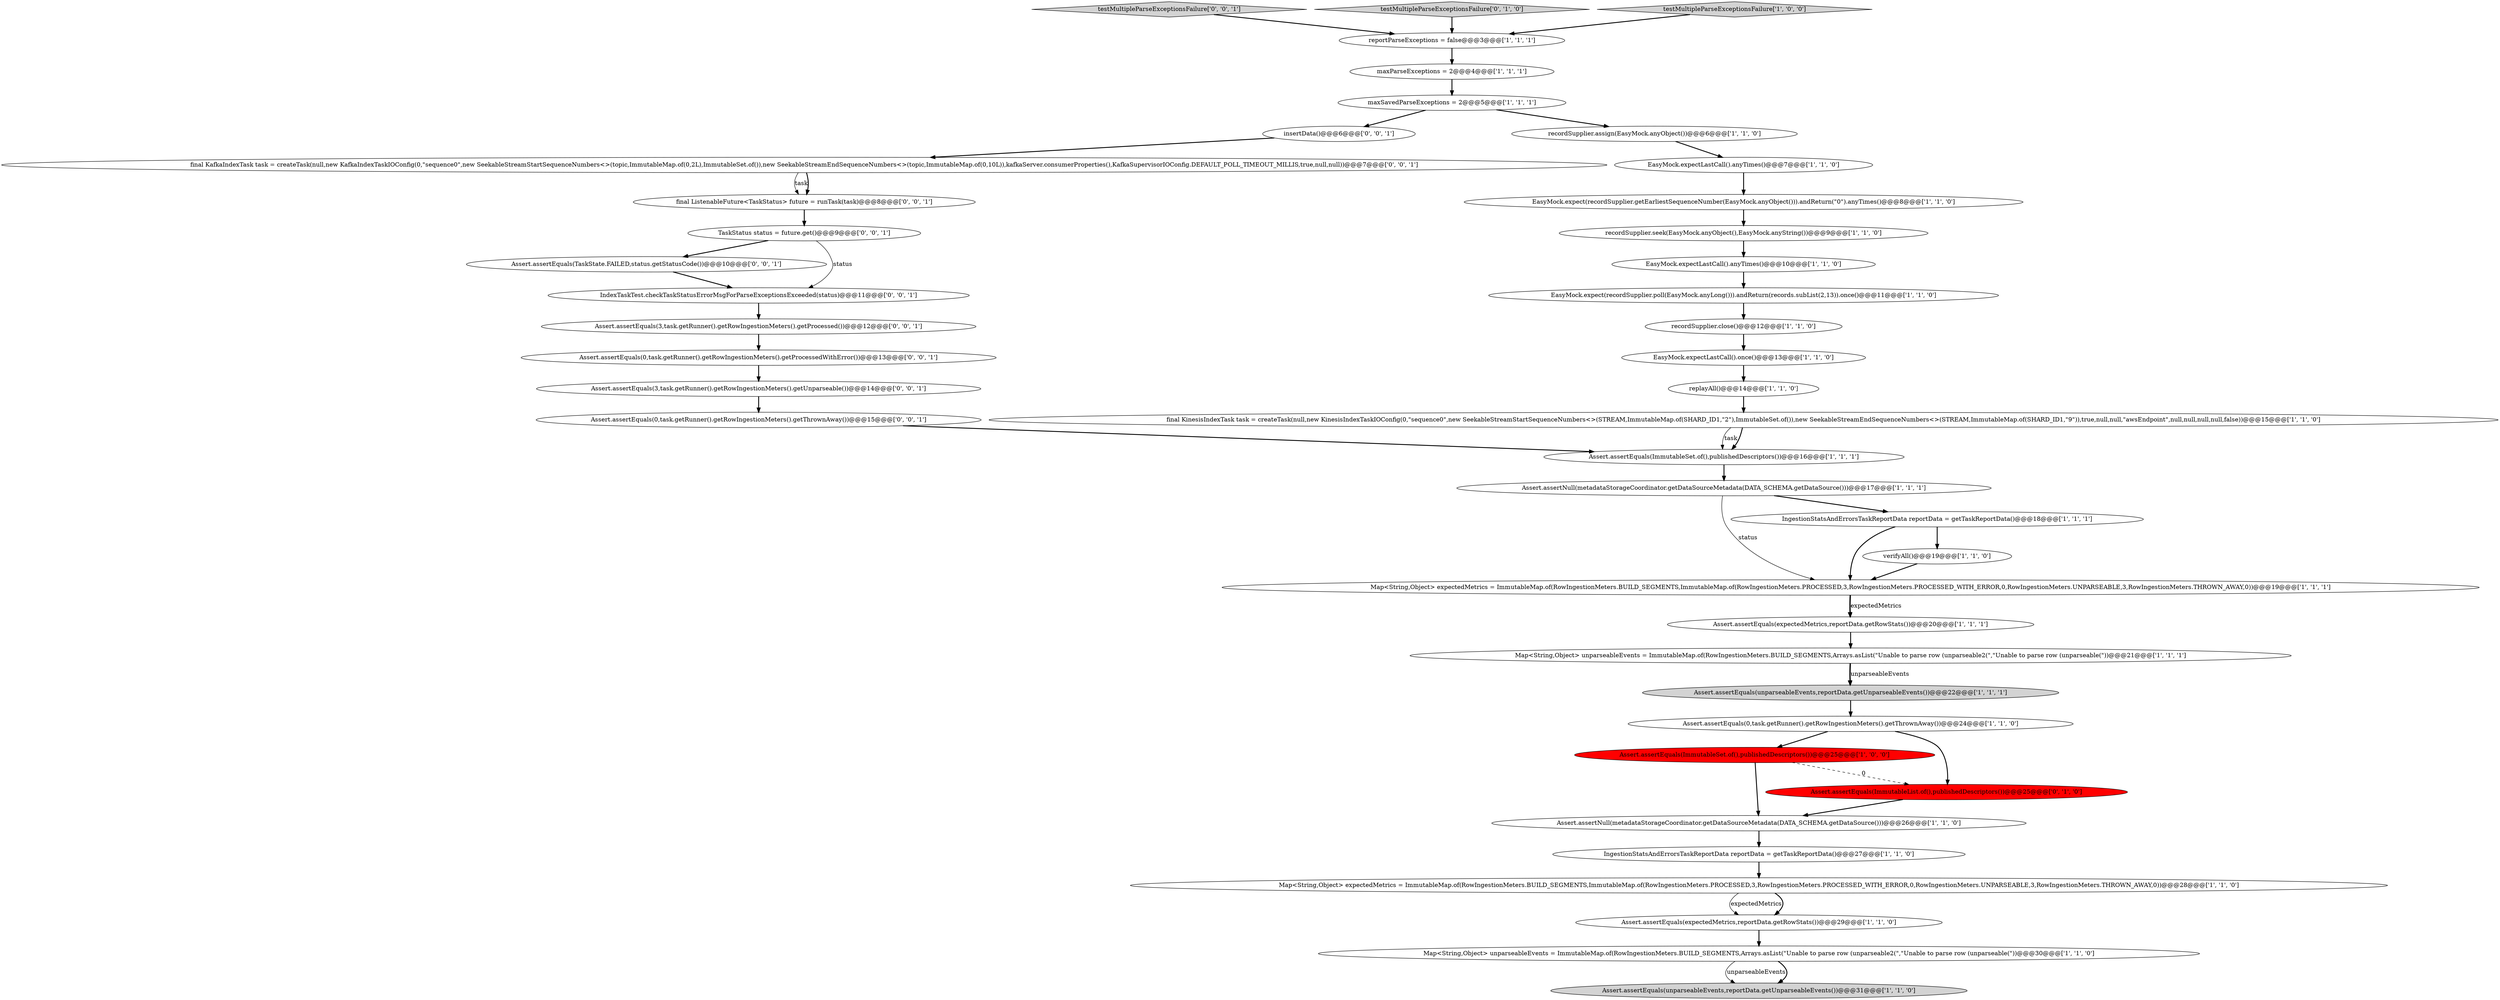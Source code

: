 digraph {
7 [style = filled, label = "Assert.assertEquals(unparseableEvents,reportData.getUnparseableEvents())@@@31@@@['1', '1', '0']", fillcolor = lightgray, shape = ellipse image = "AAA0AAABBB1BBB"];
37 [style = filled, label = "final KafkaIndexTask task = createTask(null,new KafkaIndexTaskIOConfig(0,\"sequence0\",new SeekableStreamStartSequenceNumbers<>(topic,ImmutableMap.of(0,2L),ImmutableSet.of()),new SeekableStreamEndSequenceNumbers<>(topic,ImmutableMap.of(0,10L)),kafkaServer.consumerProperties(),KafkaSupervisorIOConfig.DEFAULT_POLL_TIMEOUT_MILLIS,true,null,null))@@@7@@@['0', '0', '1']", fillcolor = white, shape = ellipse image = "AAA0AAABBB3BBB"];
22 [style = filled, label = "Assert.assertEquals(ImmutableSet.of(),publishedDescriptors())@@@25@@@['1', '0', '0']", fillcolor = red, shape = ellipse image = "AAA1AAABBB1BBB"];
23 [style = filled, label = "maxParseExceptions = 2@@@4@@@['1', '1', '1']", fillcolor = white, shape = ellipse image = "AAA0AAABBB1BBB"];
14 [style = filled, label = "replayAll()@@@14@@@['1', '1', '0']", fillcolor = white, shape = ellipse image = "AAA0AAABBB1BBB"];
35 [style = filled, label = "Assert.assertEquals(TaskState.FAILED,status.getStatusCode())@@@10@@@['0', '0', '1']", fillcolor = white, shape = ellipse image = "AAA0AAABBB3BBB"];
38 [style = filled, label = "TaskStatus status = future.get()@@@9@@@['0', '0', '1']", fillcolor = white, shape = ellipse image = "AAA0AAABBB3BBB"];
20 [style = filled, label = "Map<String,Object> expectedMetrics = ImmutableMap.of(RowIngestionMeters.BUILD_SEGMENTS,ImmutableMap.of(RowIngestionMeters.PROCESSED,3,RowIngestionMeters.PROCESSED_WITH_ERROR,0,RowIngestionMeters.UNPARSEABLE,3,RowIngestionMeters.THROWN_AWAY,0))@@@19@@@['1', '1', '1']", fillcolor = white, shape = ellipse image = "AAA0AAABBB1BBB"];
19 [style = filled, label = "EasyMock.expectLastCall().once()@@@13@@@['1', '1', '0']", fillcolor = white, shape = ellipse image = "AAA0AAABBB1BBB"];
42 [style = filled, label = "testMultipleParseExceptionsFailure['0', '0', '1']", fillcolor = lightgray, shape = diamond image = "AAA0AAABBB3BBB"];
1 [style = filled, label = "Map<String,Object> unparseableEvents = ImmutableMap.of(RowIngestionMeters.BUILD_SEGMENTS,Arrays.asList(\"Unable to parse row (unparseable2(\",\"Unable to parse row (unparseable(\"))@@@21@@@['1', '1', '1']", fillcolor = white, shape = ellipse image = "AAA0AAABBB1BBB"];
16 [style = filled, label = "Assert.assertNull(metadataStorageCoordinator.getDataSourceMetadata(DATA_SCHEMA.getDataSource()))@@@26@@@['1', '1', '0']", fillcolor = white, shape = ellipse image = "AAA0AAABBB1BBB"];
4 [style = filled, label = "IngestionStatsAndErrorsTaskReportData reportData = getTaskReportData()@@@18@@@['1', '1', '1']", fillcolor = white, shape = ellipse image = "AAA0AAABBB1BBB"];
29 [style = filled, label = "reportParseExceptions = false@@@3@@@['1', '1', '1']", fillcolor = white, shape = ellipse image = "AAA0AAABBB1BBB"];
30 [style = filled, label = "testMultipleParseExceptionsFailure['0', '1', '0']", fillcolor = lightgray, shape = diamond image = "AAA0AAABBB2BBB"];
34 [style = filled, label = "Assert.assertEquals(3,task.getRunner().getRowIngestionMeters().getUnparseable())@@@14@@@['0', '0', '1']", fillcolor = white, shape = ellipse image = "AAA0AAABBB3BBB"];
13 [style = filled, label = "recordSupplier.seek(EasyMock.anyObject(),EasyMock.anyString())@@@9@@@['1', '1', '0']", fillcolor = white, shape = ellipse image = "AAA0AAABBB1BBB"];
11 [style = filled, label = "maxSavedParseExceptions = 2@@@5@@@['1', '1', '1']", fillcolor = white, shape = ellipse image = "AAA0AAABBB1BBB"];
15 [style = filled, label = "Assert.assertEquals(expectedMetrics,reportData.getRowStats())@@@29@@@['1', '1', '0']", fillcolor = white, shape = ellipse image = "AAA0AAABBB1BBB"];
33 [style = filled, label = "Assert.assertEquals(0,task.getRunner().getRowIngestionMeters().getThrownAway())@@@15@@@['0', '0', '1']", fillcolor = white, shape = ellipse image = "AAA0AAABBB3BBB"];
8 [style = filled, label = "EasyMock.expectLastCall().anyTimes()@@@7@@@['1', '1', '0']", fillcolor = white, shape = ellipse image = "AAA0AAABBB1BBB"];
31 [style = filled, label = "Assert.assertEquals(ImmutableList.of(),publishedDescriptors())@@@25@@@['0', '1', '0']", fillcolor = red, shape = ellipse image = "AAA1AAABBB2BBB"];
36 [style = filled, label = "insertData()@@@6@@@['0', '0', '1']", fillcolor = white, shape = ellipse image = "AAA0AAABBB3BBB"];
6 [style = filled, label = "Assert.assertEquals(unparseableEvents,reportData.getUnparseableEvents())@@@22@@@['1', '1', '1']", fillcolor = lightgray, shape = ellipse image = "AAA0AAABBB1BBB"];
5 [style = filled, label = "final KinesisIndexTask task = createTask(null,new KinesisIndexTaskIOConfig(0,\"sequence0\",new SeekableStreamStartSequenceNumbers<>(STREAM,ImmutableMap.of(SHARD_ID1,\"2\"),ImmutableSet.of()),new SeekableStreamEndSequenceNumbers<>(STREAM,ImmutableMap.of(SHARD_ID1,\"9\")),true,null,null,\"awsEndpoint\",null,null,null,null,false))@@@15@@@['1', '1', '0']", fillcolor = white, shape = ellipse image = "AAA0AAABBB1BBB"];
40 [style = filled, label = "final ListenableFuture<TaskStatus> future = runTask(task)@@@8@@@['0', '0', '1']", fillcolor = white, shape = ellipse image = "AAA0AAABBB3BBB"];
3 [style = filled, label = "recordSupplier.assign(EasyMock.anyObject())@@@6@@@['1', '1', '0']", fillcolor = white, shape = ellipse image = "AAA0AAABBB1BBB"];
17 [style = filled, label = "EasyMock.expect(recordSupplier.getEarliestSequenceNumber(EasyMock.anyObject())).andReturn(\"0\").anyTimes()@@@8@@@['1', '1', '0']", fillcolor = white, shape = ellipse image = "AAA0AAABBB1BBB"];
9 [style = filled, label = "IngestionStatsAndErrorsTaskReportData reportData = getTaskReportData()@@@27@@@['1', '1', '0']", fillcolor = white, shape = ellipse image = "AAA0AAABBB1BBB"];
25 [style = filled, label = "Map<String,Object> expectedMetrics = ImmutableMap.of(RowIngestionMeters.BUILD_SEGMENTS,ImmutableMap.of(RowIngestionMeters.PROCESSED,3,RowIngestionMeters.PROCESSED_WITH_ERROR,0,RowIngestionMeters.UNPARSEABLE,3,RowIngestionMeters.THROWN_AWAY,0))@@@28@@@['1', '1', '0']", fillcolor = white, shape = ellipse image = "AAA0AAABBB1BBB"];
28 [style = filled, label = "Assert.assertEquals(ImmutableSet.of(),publishedDescriptors())@@@16@@@['1', '1', '1']", fillcolor = white, shape = ellipse image = "AAA0AAABBB1BBB"];
26 [style = filled, label = "Assert.assertEquals(0,task.getRunner().getRowIngestionMeters().getThrownAway())@@@24@@@['1', '1', '0']", fillcolor = white, shape = ellipse image = "AAA0AAABBB1BBB"];
18 [style = filled, label = "EasyMock.expect(recordSupplier.poll(EasyMock.anyLong())).andReturn(records.subList(2,13)).once()@@@11@@@['1', '1', '0']", fillcolor = white, shape = ellipse image = "AAA0AAABBB1BBB"];
24 [style = filled, label = "EasyMock.expectLastCall().anyTimes()@@@10@@@['1', '1', '0']", fillcolor = white, shape = ellipse image = "AAA0AAABBB1BBB"];
27 [style = filled, label = "testMultipleParseExceptionsFailure['1', '0', '0']", fillcolor = lightgray, shape = diamond image = "AAA0AAABBB1BBB"];
41 [style = filled, label = "Assert.assertEquals(3,task.getRunner().getRowIngestionMeters().getProcessed())@@@12@@@['0', '0', '1']", fillcolor = white, shape = ellipse image = "AAA0AAABBB3BBB"];
39 [style = filled, label = "Assert.assertEquals(0,task.getRunner().getRowIngestionMeters().getProcessedWithError())@@@13@@@['0', '0', '1']", fillcolor = white, shape = ellipse image = "AAA0AAABBB3BBB"];
2 [style = filled, label = "verifyAll()@@@19@@@['1', '1', '0']", fillcolor = white, shape = ellipse image = "AAA0AAABBB1BBB"];
12 [style = filled, label = "Assert.assertNull(metadataStorageCoordinator.getDataSourceMetadata(DATA_SCHEMA.getDataSource()))@@@17@@@['1', '1', '1']", fillcolor = white, shape = ellipse image = "AAA0AAABBB1BBB"];
10 [style = filled, label = "Assert.assertEquals(expectedMetrics,reportData.getRowStats())@@@20@@@['1', '1', '1']", fillcolor = white, shape = ellipse image = "AAA0AAABBB1BBB"];
21 [style = filled, label = "Map<String,Object> unparseableEvents = ImmutableMap.of(RowIngestionMeters.BUILD_SEGMENTS,Arrays.asList(\"Unable to parse row (unparseable2(\",\"Unable to parse row (unparseable(\"))@@@30@@@['1', '1', '0']", fillcolor = white, shape = ellipse image = "AAA0AAABBB1BBB"];
0 [style = filled, label = "recordSupplier.close()@@@12@@@['1', '1', '0']", fillcolor = white, shape = ellipse image = "AAA0AAABBB1BBB"];
32 [style = filled, label = "IndexTaskTest.checkTaskStatusErrorMsgForParseExceptionsExceeded(status)@@@11@@@['0', '0', '1']", fillcolor = white, shape = ellipse image = "AAA0AAABBB3BBB"];
2->20 [style = bold, label=""];
6->26 [style = bold, label=""];
5->28 [style = solid, label="task"];
13->24 [style = bold, label=""];
31->16 [style = bold, label=""];
0->19 [style = bold, label=""];
22->16 [style = bold, label=""];
15->21 [style = bold, label=""];
39->34 [style = bold, label=""];
33->28 [style = bold, label=""];
25->15 [style = solid, label="expectedMetrics"];
34->33 [style = bold, label=""];
38->32 [style = solid, label="status"];
35->32 [style = bold, label=""];
4->2 [style = bold, label=""];
29->23 [style = bold, label=""];
12->20 [style = solid, label="status"];
28->12 [style = bold, label=""];
5->28 [style = bold, label=""];
40->38 [style = bold, label=""];
24->18 [style = bold, label=""];
42->29 [style = bold, label=""];
11->36 [style = bold, label=""];
30->29 [style = bold, label=""];
26->22 [style = bold, label=""];
20->10 [style = bold, label=""];
8->17 [style = bold, label=""];
26->31 [style = bold, label=""];
20->10 [style = solid, label="expectedMetrics"];
1->6 [style = bold, label=""];
19->14 [style = bold, label=""];
12->4 [style = bold, label=""];
11->3 [style = bold, label=""];
3->8 [style = bold, label=""];
9->25 [style = bold, label=""];
21->7 [style = solid, label="unparseableEvents"];
4->20 [style = bold, label=""];
25->15 [style = bold, label=""];
21->7 [style = bold, label=""];
1->6 [style = solid, label="unparseableEvents"];
32->41 [style = bold, label=""];
17->13 [style = bold, label=""];
36->37 [style = bold, label=""];
27->29 [style = bold, label=""];
23->11 [style = bold, label=""];
41->39 [style = bold, label=""];
38->35 [style = bold, label=""];
10->1 [style = bold, label=""];
37->40 [style = solid, label="task"];
18->0 [style = bold, label=""];
16->9 [style = bold, label=""];
37->40 [style = bold, label=""];
22->31 [style = dashed, label="0"];
14->5 [style = bold, label=""];
}
